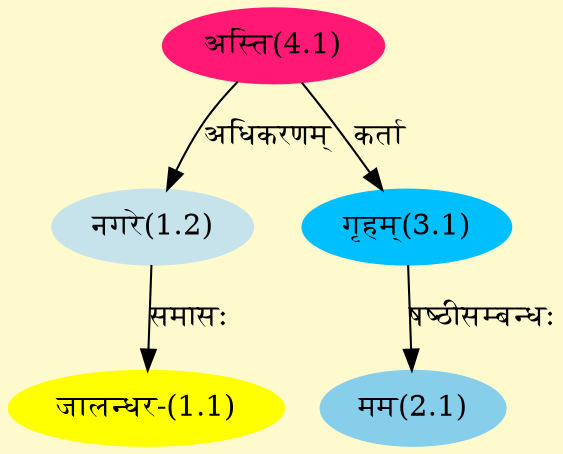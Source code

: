 digraph G{
rankdir=BT;
 compound=true;
 bgcolor="lemonchiffon1";
Node1_1 [style=filled, color="#FFFF00" label = "जालन्धर-(1.1)"]
Node1_2 [style=filled, color="#C6E2EB" label = "नगरे(1.2)"]
Node4_1 [style=filled, color="#FF1975" label = "अस्ति(4.1)"]
Node2_1 [style=filled, color="#87CEEB" label = "मम(2.1)"]
Node3_1 [style=filled, color="#00BFFF" label = "गृहम्(3.1)"]
/* Start of Relations section */

Node1_1 -> Node1_2 [  label="समासः"  dir="back" ]
Node1_2 -> Node4_1 [  label="अधिकरणम्"  dir="back" ]
Node2_1 -> Node3_1 [  label="षष्ठीसम्बन्धः"  dir="back" ]
Node3_1 -> Node4_1 [  label="कर्ता"  dir="back" ]
}

